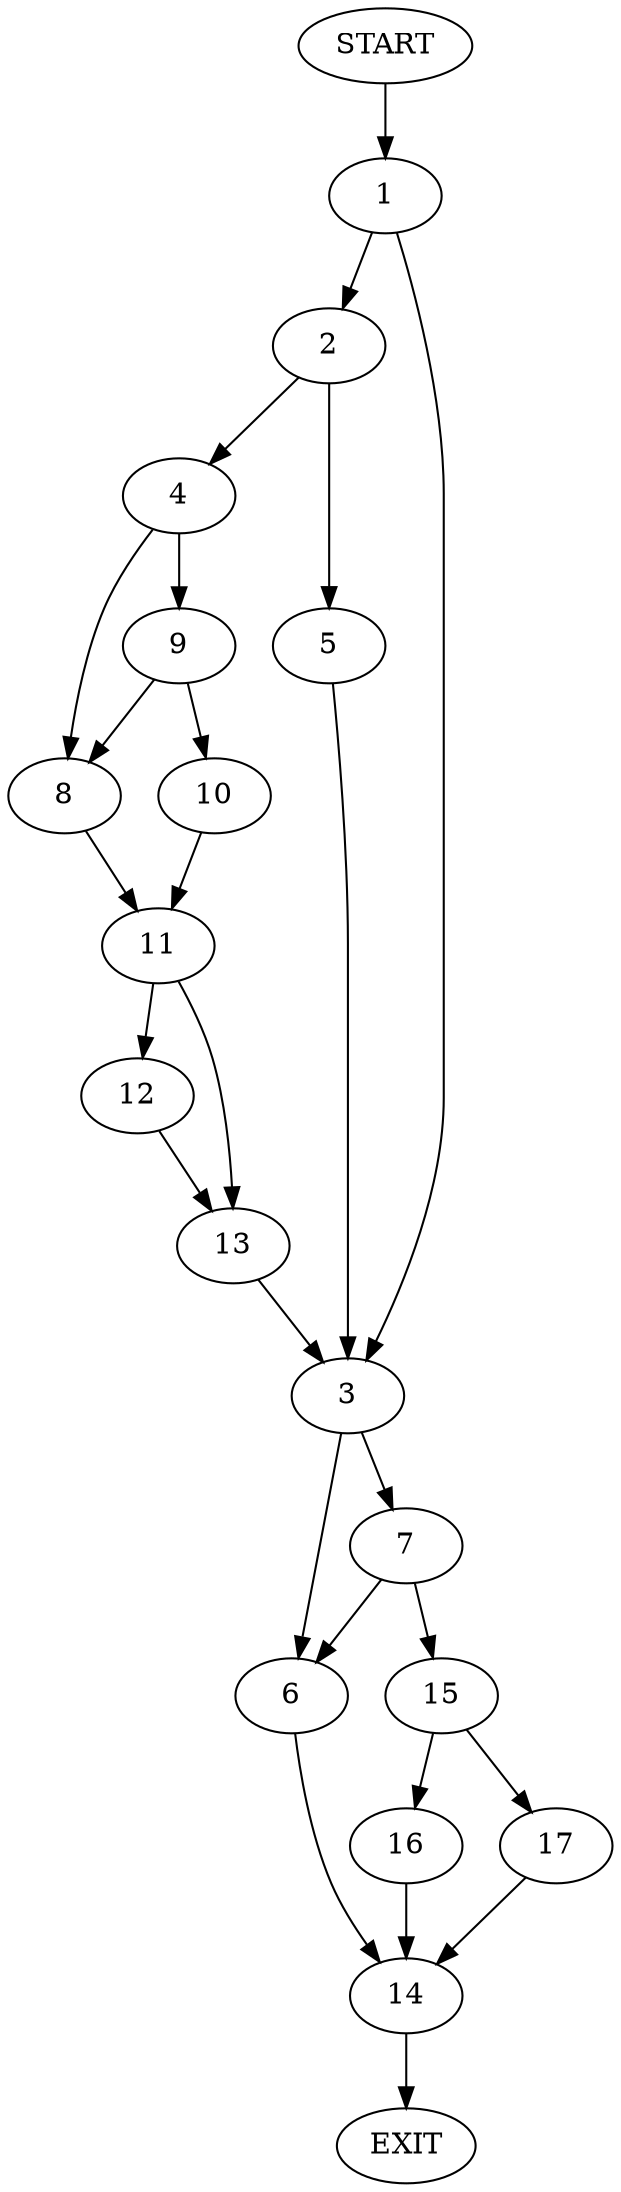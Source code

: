 digraph {
0 [label="START"]
18 [label="EXIT"]
0 -> 1
1 -> 2
1 -> 3
2 -> 4
2 -> 5
3 -> 6
3 -> 7
4 -> 8
4 -> 9
5 -> 3
9 -> 10
9 -> 8
8 -> 11
10 -> 11
11 -> 12
11 -> 13
13 -> 3
12 -> 13
6 -> 14
7 -> 6
7 -> 15
15 -> 16
15 -> 17
14 -> 18
17 -> 14
16 -> 14
}
